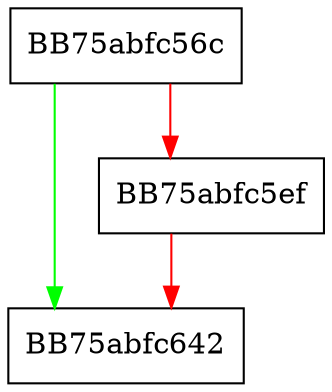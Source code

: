 digraph ZSTD_compressSuperBlock {
  node [shape="box"];
  graph [splines=ortho];
  BB75abfc56c -> BB75abfc642 [color="green"];
  BB75abfc56c -> BB75abfc5ef [color="red"];
  BB75abfc5ef -> BB75abfc642 [color="red"];
}